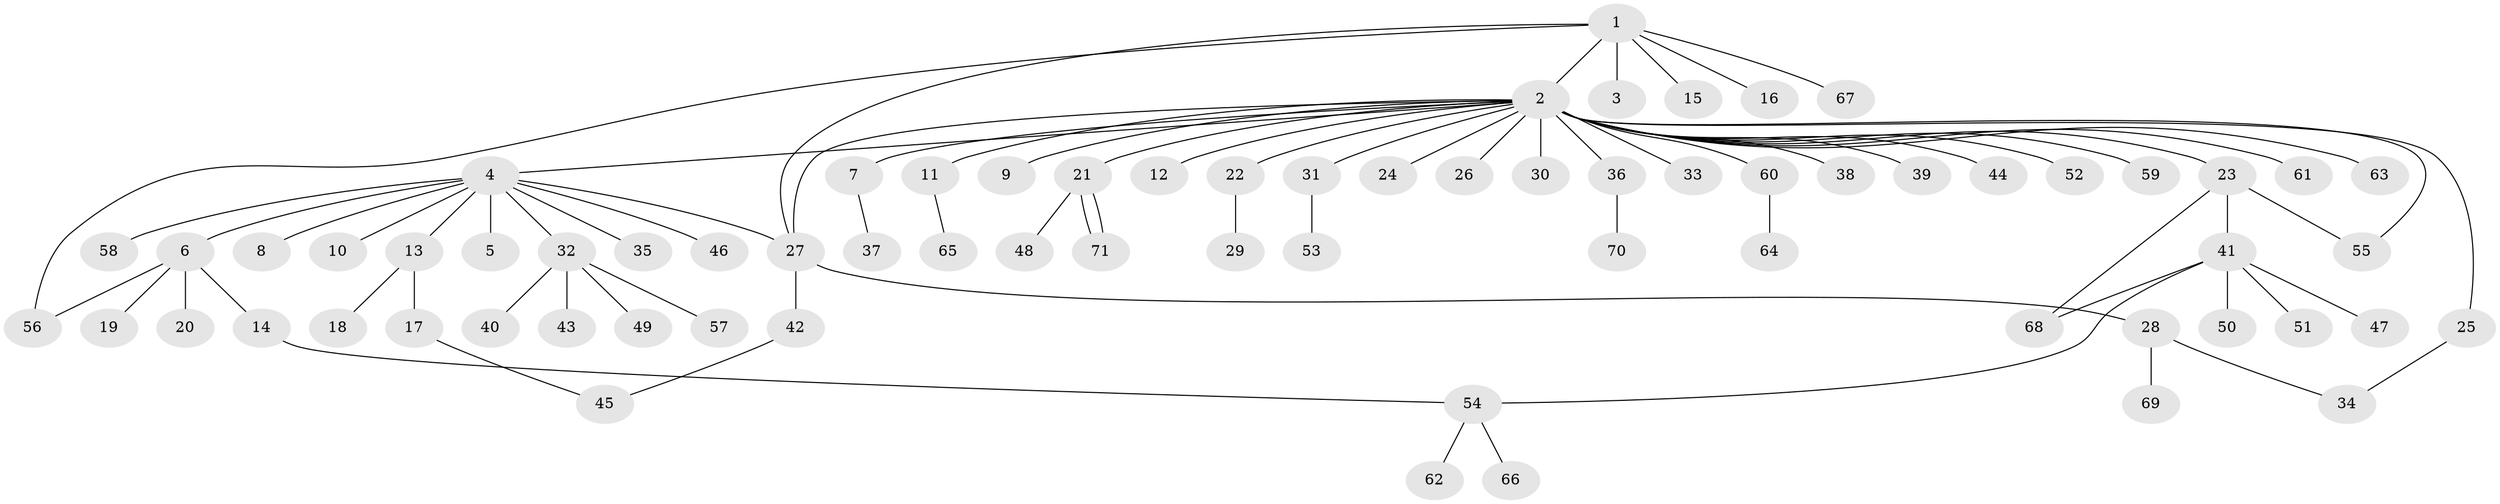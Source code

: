 // coarse degree distribution, {1: 0.6551724137931034, 6: 0.034482758620689655, 3: 0.06896551724137931, 4: 0.034482758620689655, 2: 0.1724137931034483, 21: 0.034482758620689655}
// Generated by graph-tools (version 1.1) at 2025/36/03/04/25 23:36:54]
// undirected, 71 vertices, 79 edges
graph export_dot {
  node [color=gray90,style=filled];
  1;
  2;
  3;
  4;
  5;
  6;
  7;
  8;
  9;
  10;
  11;
  12;
  13;
  14;
  15;
  16;
  17;
  18;
  19;
  20;
  21;
  22;
  23;
  24;
  25;
  26;
  27;
  28;
  29;
  30;
  31;
  32;
  33;
  34;
  35;
  36;
  37;
  38;
  39;
  40;
  41;
  42;
  43;
  44;
  45;
  46;
  47;
  48;
  49;
  50;
  51;
  52;
  53;
  54;
  55;
  56;
  57;
  58;
  59;
  60;
  61;
  62;
  63;
  64;
  65;
  66;
  67;
  68;
  69;
  70;
  71;
  1 -- 2;
  1 -- 3;
  1 -- 15;
  1 -- 16;
  1 -- 27;
  1 -- 56;
  1 -- 67;
  2 -- 4;
  2 -- 7;
  2 -- 9;
  2 -- 11;
  2 -- 12;
  2 -- 21;
  2 -- 22;
  2 -- 23;
  2 -- 24;
  2 -- 25;
  2 -- 26;
  2 -- 27;
  2 -- 30;
  2 -- 31;
  2 -- 33;
  2 -- 36;
  2 -- 38;
  2 -- 39;
  2 -- 44;
  2 -- 52;
  2 -- 55;
  2 -- 59;
  2 -- 60;
  2 -- 61;
  2 -- 63;
  4 -- 5;
  4 -- 6;
  4 -- 8;
  4 -- 10;
  4 -- 13;
  4 -- 27;
  4 -- 32;
  4 -- 35;
  4 -- 46;
  4 -- 58;
  6 -- 14;
  6 -- 19;
  6 -- 20;
  6 -- 56;
  7 -- 37;
  11 -- 65;
  13 -- 17;
  13 -- 18;
  14 -- 54;
  17 -- 45;
  21 -- 48;
  21 -- 71;
  21 -- 71;
  22 -- 29;
  23 -- 41;
  23 -- 55;
  23 -- 68;
  25 -- 34;
  27 -- 28;
  27 -- 42;
  28 -- 34;
  28 -- 69;
  31 -- 53;
  32 -- 40;
  32 -- 43;
  32 -- 49;
  32 -- 57;
  36 -- 70;
  41 -- 47;
  41 -- 50;
  41 -- 51;
  41 -- 54;
  41 -- 68;
  42 -- 45;
  54 -- 62;
  54 -- 66;
  60 -- 64;
}
